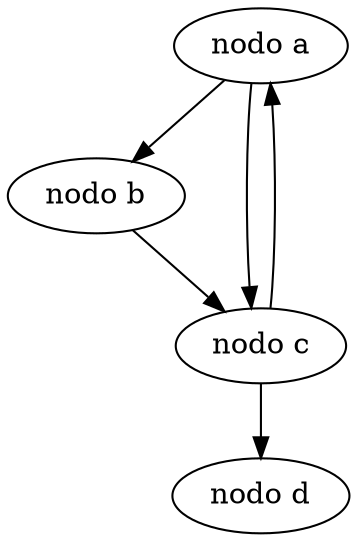 // ejemplo disiplina
digraph {
	a [label="nodo a"]
	b [label="nodo b"]
	c [label="nodo c"]
	d [label="nodo d"]
	a -> b
	a -> c
	b -> c
	c -> d
	c -> a [constrint=false]
}
